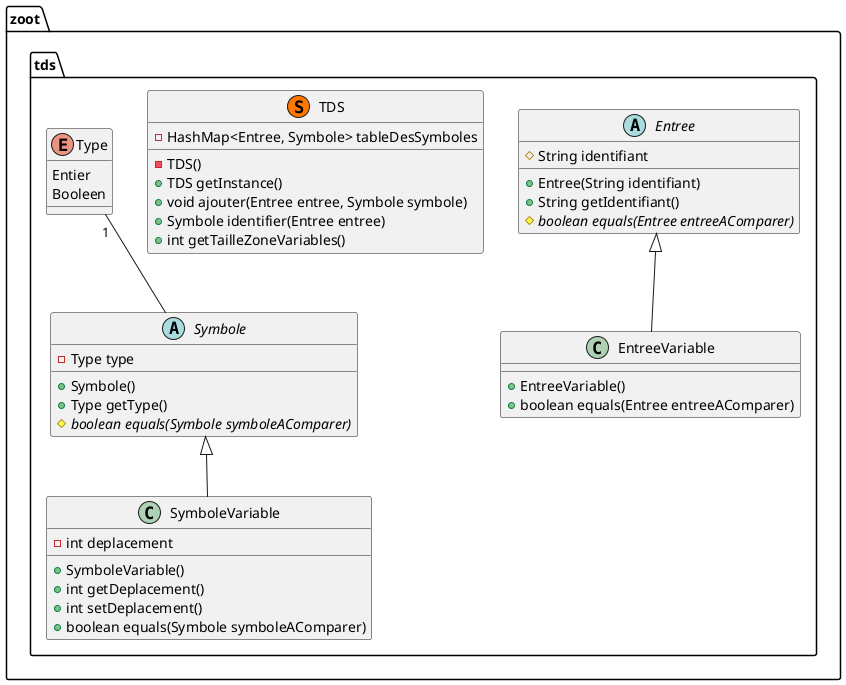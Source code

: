 @startuml "tds"

namespace zoot.tds {
    ' Includes
    ' Classes

    class TDS << (S,#FF7700) >> {
      - HashMap<Entree, Symbole> tableDesSymboles
      - TDS()
      + TDS getInstance()
      + void ajouter(Entree entree, Symbole symbole)
      + Symbole identifier(Entree entree)
      + int getTailleZoneVariables()
    }

    abstract class Entree {
      # String identifiant
      + Entree(String identifiant)
      + String getIdentifiant()
      # {abstract} boolean equals(Entree entreeAComparer)
    }

    class EntreeVariable {
      + EntreeVariable()
      + boolean equals(Entree entreeAComparer)
    }

    abstract class Symbole {
      - Type type
      + Symbole()
      + Type getType()
      # {abstract} boolean equals(Symbole symboleAComparer)
    }

    class SymboleVariable {
      - int deplacement
      + SymboleVariable()
      + int getDeplacement()
      + int setDeplacement()
      + boolean equals(Symbole symboleAComparer)
    }

    enum Type {
      Entier
      Booleen
    }

    EntreeVariable -up-|> Entree
    SymboleVariable -up-|> Symbole
    Type "1"-- Symbole
}

@enduml
